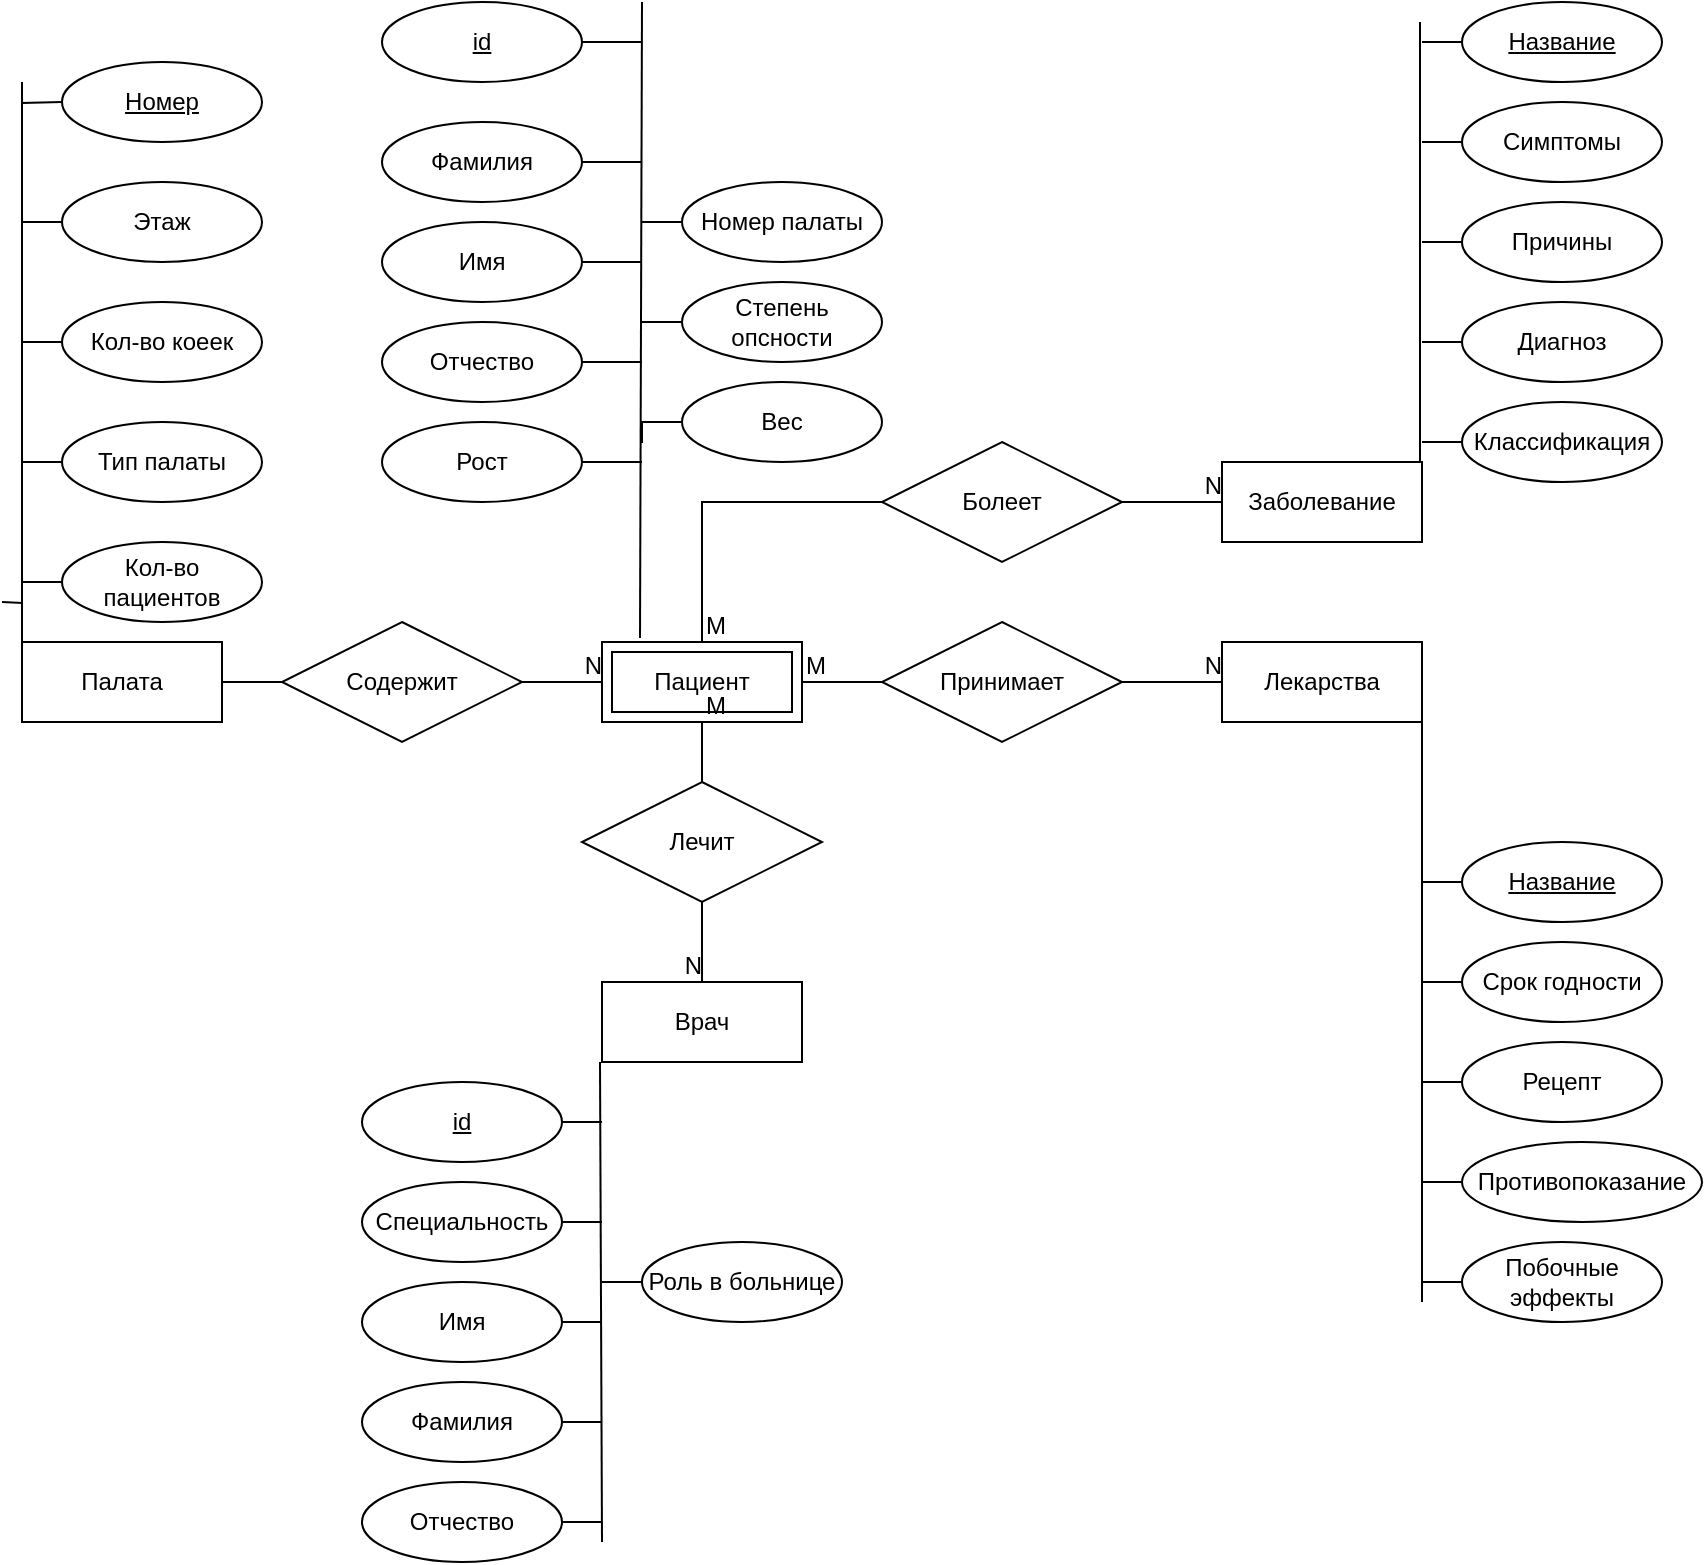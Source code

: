 <mxfile version="12.2.4" pages="1"><diagram id="vlpkgMdEMgH9VOX5dHiI" name="Page-1"><mxGraphModel dx="1104" dy="2665" grid="1" gridSize="10" guides="1" tooltips="1" connect="1" arrows="1" fold="1" page="1" pageScale="1" pageWidth="850" pageHeight="1100" math="0" shadow="0"><root><mxCell id="0"/><mxCell id="1" parent="0"/><mxCell id="gPhhukDK_Y_oDujhNIIJ-1" value="Пациент" style="shape=ext;margin=3;double=1;whiteSpace=wrap;html=1;align=center;" parent="1" vertex="1"><mxGeometry x="330" y="260" width="100" height="40" as="geometry"/></mxCell><mxCell id="gPhhukDK_Y_oDujhNIIJ-2" value="Палата" style="whiteSpace=wrap;html=1;align=center;" parent="1" vertex="1"><mxGeometry x="40" y="260" width="100" height="40" as="geometry"/></mxCell><mxCell id="gPhhukDK_Y_oDujhNIIJ-3" value="Врач" style="whiteSpace=wrap;html=1;align=center;" parent="1" vertex="1"><mxGeometry x="330" y="430" width="100" height="40" as="geometry"/></mxCell><mxCell id="gPhhukDK_Y_oDujhNIIJ-4" value="Заболевание" style="whiteSpace=wrap;html=1;align=center;" parent="1" vertex="1"><mxGeometry x="640" y="170" width="100" height="40" as="geometry"/></mxCell><mxCell id="gPhhukDK_Y_oDujhNIIJ-5" value="Лекарства" style="whiteSpace=wrap;html=1;align=center;" parent="1" vertex="1"><mxGeometry x="640" y="260" width="100" height="40" as="geometry"/></mxCell><mxCell id="gPhhukDK_Y_oDujhNIIJ-9" value="" style="endArrow=none;html=1;rounded=0;entryX=0.5;entryY=0;entryDx=0;entryDy=0;exitX=0.5;exitY=1;exitDx=0;exitDy=0;" parent="1" source="gPhhukDK_Y_oDujhNIIJ-1" target="gPhhukDK_Y_oDujhNIIJ-3" edge="1"><mxGeometry relative="1" as="geometry"><mxPoint x="340" y="290" as="sourcePoint"/><mxPoint x="500" y="290" as="targetPoint"/></mxGeometry></mxCell><mxCell id="gPhhukDK_Y_oDujhNIIJ-10" value="M" style="resizable=0;html=1;align=left;verticalAlign=bottom;" parent="gPhhukDK_Y_oDujhNIIJ-9" connectable="0" vertex="1"><mxGeometry x="-1" relative="1" as="geometry"/></mxCell><mxCell id="gPhhukDK_Y_oDujhNIIJ-11" value="N" style="resizable=0;html=1;align=right;verticalAlign=bottom;" parent="gPhhukDK_Y_oDujhNIIJ-9" connectable="0" vertex="1"><mxGeometry x="1" relative="1" as="geometry"/></mxCell><mxCell id="gPhhukDK_Y_oDujhNIIJ-12" value="Лечит" style="shape=rhombus;perimeter=rhombusPerimeter;whiteSpace=wrap;html=1;align=center;" parent="1" vertex="1"><mxGeometry x="320" y="330" width="120" height="60" as="geometry"/></mxCell><mxCell id="gPhhukDK_Y_oDujhNIIJ-13" value="" style="endArrow=none;html=1;rounded=0;exitX=1;exitY=0.5;exitDx=0;exitDy=0;entryX=0;entryY=0.5;entryDx=0;entryDy=0;startArrow=none;" parent="1" source="gPhhukDK_Y_oDujhNIIJ-15" target="gPhhukDK_Y_oDujhNIIJ-1" edge="1"><mxGeometry relative="1" as="geometry"><mxPoint x="340" y="290" as="sourcePoint"/><mxPoint x="500" y="290" as="targetPoint"/></mxGeometry></mxCell><mxCell id="gPhhukDK_Y_oDujhNIIJ-14" value="N" style="resizable=0;html=1;align=right;verticalAlign=bottom;" parent="gPhhukDK_Y_oDujhNIIJ-13" connectable="0" vertex="1"><mxGeometry x="1" relative="1" as="geometry"/></mxCell><mxCell id="gPhhukDK_Y_oDujhNIIJ-15" value="Содержит" style="shape=rhombus;perimeter=rhombusPerimeter;whiteSpace=wrap;html=1;align=center;" parent="1" vertex="1"><mxGeometry x="170" y="250" width="120" height="60" as="geometry"/></mxCell><mxCell id="gPhhukDK_Y_oDujhNIIJ-16" value="" style="endArrow=none;html=1;rounded=0;exitX=1;exitY=0.5;exitDx=0;exitDy=0;entryX=0;entryY=0.5;entryDx=0;entryDy=0;" parent="1" source="gPhhukDK_Y_oDujhNIIJ-2" target="gPhhukDK_Y_oDujhNIIJ-15" edge="1"><mxGeometry relative="1" as="geometry"><mxPoint x="140" y="280" as="sourcePoint"/><mxPoint x="330" y="280" as="targetPoint"/></mxGeometry></mxCell><mxCell id="gPhhukDK_Y_oDujhNIIJ-18" value="" style="endArrow=none;html=1;rounded=0;entryX=0;entryY=0.5;entryDx=0;entryDy=0;exitX=0.5;exitY=0;exitDx=0;exitDy=0;" parent="1" source="gPhhukDK_Y_oDujhNIIJ-1" target="gPhhukDK_Y_oDujhNIIJ-4" edge="1"><mxGeometry relative="1" as="geometry"><mxPoint x="340" y="290" as="sourcePoint"/><mxPoint x="500" y="290" as="targetPoint"/><Array as="points"><mxPoint x="380" y="190"/></Array></mxGeometry></mxCell><mxCell id="gPhhukDK_Y_oDujhNIIJ-19" value="M" style="resizable=0;html=1;align=left;verticalAlign=bottom;" parent="gPhhukDK_Y_oDujhNIIJ-18" connectable="0" vertex="1"><mxGeometry x="-1" relative="1" as="geometry"/></mxCell><mxCell id="gPhhukDK_Y_oDujhNIIJ-20" value="N" style="resizable=0;html=1;align=right;verticalAlign=bottom;" parent="gPhhukDK_Y_oDujhNIIJ-18" connectable="0" vertex="1"><mxGeometry x="1" relative="1" as="geometry"/></mxCell><mxCell id="gPhhukDK_Y_oDujhNIIJ-21" value="" style="endArrow=none;html=1;rounded=0;entryX=0;entryY=0.5;entryDx=0;entryDy=0;exitX=1;exitY=0.5;exitDx=0;exitDy=0;startArrow=none;" parent="1" source="gPhhukDK_Y_oDujhNIIJ-25" target="gPhhukDK_Y_oDujhNIIJ-5" edge="1"><mxGeometry relative="1" as="geometry"><mxPoint x="340" y="290" as="sourcePoint"/><mxPoint x="500" y="290" as="targetPoint"/></mxGeometry></mxCell><mxCell id="gPhhukDK_Y_oDujhNIIJ-23" value="N" style="resizable=0;html=1;align=right;verticalAlign=bottom;" parent="gPhhukDK_Y_oDujhNIIJ-21" connectable="0" vertex="1"><mxGeometry x="1" relative="1" as="geometry"/></mxCell><mxCell id="gPhhukDK_Y_oDujhNIIJ-24" value="Болеет" style="shape=rhombus;perimeter=rhombusPerimeter;whiteSpace=wrap;html=1;align=center;" parent="1" vertex="1"><mxGeometry x="470" y="160" width="120" height="60" as="geometry"/></mxCell><mxCell id="gPhhukDK_Y_oDujhNIIJ-25" value="Принимает" style="shape=rhombus;perimeter=rhombusPerimeter;whiteSpace=wrap;html=1;align=center;" parent="1" vertex="1"><mxGeometry x="470" y="250" width="120" height="60" as="geometry"/></mxCell><mxCell id="gPhhukDK_Y_oDujhNIIJ-26" value="" style="endArrow=none;html=1;rounded=0;entryX=0;entryY=0.5;entryDx=0;entryDy=0;exitX=1;exitY=0.5;exitDx=0;exitDy=0;" parent="1" source="gPhhukDK_Y_oDujhNIIJ-1" target="gPhhukDK_Y_oDujhNIIJ-25" edge="1"><mxGeometry relative="1" as="geometry"><mxPoint x="430" y="280" as="sourcePoint"/><mxPoint x="640" y="280" as="targetPoint"/></mxGeometry></mxCell><mxCell id="gPhhukDK_Y_oDujhNIIJ-27" value="M" style="resizable=0;html=1;align=left;verticalAlign=bottom;" parent="gPhhukDK_Y_oDujhNIIJ-26" connectable="0" vertex="1"><mxGeometry x="-1" relative="1" as="geometry"/></mxCell><mxCell id="gPhhukDK_Y_oDujhNIIJ-29" value="" style="endArrow=none;html=1;rounded=0;entryX=0.19;entryY=-0.05;entryDx=0;entryDy=0;entryPerimeter=0;" parent="1" target="gPhhukDK_Y_oDujhNIIJ-1" edge="1"><mxGeometry relative="1" as="geometry"><mxPoint x="350" y="-60" as="sourcePoint"/><mxPoint x="320" y="200" as="targetPoint"/></mxGeometry></mxCell><mxCell id="gPhhukDK_Y_oDujhNIIJ-30" value="" style="endArrow=none;html=1;rounded=0;entryX=0.25;entryY=0;entryDx=0;entryDy=0;" parent="1" edge="1"><mxGeometry relative="1" as="geometry"><mxPoint x="40" y="-20" as="sourcePoint"/><mxPoint x="40" y="260" as="targetPoint"/></mxGeometry></mxCell><mxCell id="gPhhukDK_Y_oDujhNIIJ-31" value="" style="endArrow=none;html=1;rounded=0;" parent="1" edge="1"><mxGeometry relative="1" as="geometry"><mxPoint x="329" y="470" as="sourcePoint"/><mxPoint x="330" y="710" as="targetPoint"/></mxGeometry></mxCell><mxCell id="gPhhukDK_Y_oDujhNIIJ-32" value="" style="endArrow=none;html=1;rounded=0;entryX=0.25;entryY=0;entryDx=0;entryDy=0;" parent="1" edge="1"><mxGeometry relative="1" as="geometry"><mxPoint x="739" y="-50" as="sourcePoint"/><mxPoint x="739" y="170" as="targetPoint"/></mxGeometry></mxCell><mxCell id="gPhhukDK_Y_oDujhNIIJ-33" value="" style="endArrow=none;html=1;rounded=0;" parent="1" edge="1"><mxGeometry relative="1" as="geometry"><mxPoint x="740" y="300" as="sourcePoint"/><mxPoint x="740" y="590" as="targetPoint"/></mxGeometry></mxCell><mxCell id="gPhhukDK_Y_oDujhNIIJ-43" style="edgeStyle=orthogonalEdgeStyle;rounded=0;orthogonalLoop=1;jettySize=auto;html=1;exitX=0;exitY=0.5;exitDx=0;exitDy=0;endArrow=none;endFill=0;" parent="1" edge="1"><mxGeometry relative="1" as="geometry"><mxPoint x="40" y="50" as="targetPoint"/><mxPoint x="60" y="-10" as="sourcePoint"/></mxGeometry></mxCell><mxCell id="gPhhukDK_Y_oDujhNIIJ-44" style="edgeStyle=orthogonalEdgeStyle;rounded=0;orthogonalLoop=1;jettySize=auto;html=1;exitX=0;exitY=0.5;exitDx=0;exitDy=0;endArrow=none;endFill=0;" parent="1" source="gPhhukDK_Y_oDujhNIIJ-38" edge="1"><mxGeometry relative="1" as="geometry"><mxPoint x="40" y="110" as="targetPoint"/></mxGeometry></mxCell><mxCell id="gPhhukDK_Y_oDujhNIIJ-38" value="Этаж" style="ellipse;whiteSpace=wrap;html=1;align=center;" parent="1" vertex="1"><mxGeometry x="60" y="30" width="100" height="40" as="geometry"/></mxCell><mxCell id="gPhhukDK_Y_oDujhNIIJ-45" style="edgeStyle=orthogonalEdgeStyle;rounded=0;orthogonalLoop=1;jettySize=auto;html=1;endArrow=none;endFill=0;" parent="1" source="gPhhukDK_Y_oDujhNIIJ-39" edge="1"><mxGeometry relative="1" as="geometry"><mxPoint x="40" y="170" as="targetPoint"/></mxGeometry></mxCell><mxCell id="gPhhukDK_Y_oDujhNIIJ-39" value="Кол-во коеек" style="ellipse;whiteSpace=wrap;html=1;align=center;" parent="1" vertex="1"><mxGeometry x="60" y="90" width="100" height="40" as="geometry"/></mxCell><mxCell id="gPhhukDK_Y_oDujhNIIJ-46" style="edgeStyle=orthogonalEdgeStyle;rounded=0;orthogonalLoop=1;jettySize=auto;html=1;endArrow=none;endFill=0;" parent="1" source="gPhhukDK_Y_oDujhNIIJ-40" edge="1"><mxGeometry relative="1" as="geometry"><mxPoint x="30" y="240" as="targetPoint"/></mxGeometry></mxCell><mxCell id="gPhhukDK_Y_oDujhNIIJ-40" value="Кол-во пациентов" style="ellipse;whiteSpace=wrap;html=1;align=center;" parent="1" vertex="1"><mxGeometry x="60" y="210" width="100" height="40" as="geometry"/></mxCell><mxCell id="gPhhukDK_Y_oDujhNIIJ-55" style="edgeStyle=orthogonalEdgeStyle;rounded=0;orthogonalLoop=1;jettySize=auto;html=1;endArrow=none;endFill=0;" parent="1" source="gPhhukDK_Y_oDujhNIIJ-47" edge="1"><mxGeometry relative="1" as="geometry"><mxPoint x="350" y="-40" as="targetPoint"/></mxGeometry></mxCell><mxCell id="gPhhukDK_Y_oDujhNIIJ-47" value="id" style="ellipse;whiteSpace=wrap;html=1;align=center;fontStyle=4;" parent="1" vertex="1"><mxGeometry x="220" y="-60" width="100" height="40" as="geometry"/></mxCell><mxCell id="gPhhukDK_Y_oDujhNIIJ-56" style="edgeStyle=orthogonalEdgeStyle;rounded=0;orthogonalLoop=1;jettySize=auto;html=1;endArrow=none;endFill=0;" parent="1" source="gPhhukDK_Y_oDujhNIIJ-48" edge="1"><mxGeometry relative="1" as="geometry"><mxPoint x="350" y="20" as="targetPoint"/></mxGeometry></mxCell><mxCell id="gPhhukDK_Y_oDujhNIIJ-48" value="Фамилия" style="ellipse;whiteSpace=wrap;html=1;align=center;" parent="1" vertex="1"><mxGeometry x="220" width="100" height="40" as="geometry"/></mxCell><mxCell id="gPhhukDK_Y_oDujhNIIJ-57" style="edgeStyle=orthogonalEdgeStyle;rounded=0;orthogonalLoop=1;jettySize=auto;html=1;endArrow=none;endFill=0;" parent="1" source="gPhhukDK_Y_oDujhNIIJ-49" edge="1"><mxGeometry relative="1" as="geometry"><mxPoint x="350" y="70" as="targetPoint"/></mxGeometry></mxCell><mxCell id="gPhhukDK_Y_oDujhNIIJ-49" value="Имя" style="ellipse;whiteSpace=wrap;html=1;align=center;" parent="1" vertex="1"><mxGeometry x="220" y="50" width="100" height="40" as="geometry"/></mxCell><mxCell id="gPhhukDK_Y_oDujhNIIJ-58" style="edgeStyle=orthogonalEdgeStyle;rounded=0;orthogonalLoop=1;jettySize=auto;html=1;endArrow=none;endFill=0;" parent="1" source="gPhhukDK_Y_oDujhNIIJ-50" edge="1"><mxGeometry relative="1" as="geometry"><mxPoint x="350" y="120" as="targetPoint"/></mxGeometry></mxCell><mxCell id="gPhhukDK_Y_oDujhNIIJ-50" value="Отчество" style="ellipse;whiteSpace=wrap;html=1;align=center;" parent="1" vertex="1"><mxGeometry x="220" y="100" width="100" height="40" as="geometry"/></mxCell><mxCell id="gPhhukDK_Y_oDujhNIIJ-70" style="edgeStyle=orthogonalEdgeStyle;rounded=0;orthogonalLoop=1;jettySize=auto;html=1;endArrow=none;endFill=0;" parent="1" edge="1"><mxGeometry relative="1" as="geometry"><mxPoint x="740" y="-40" as="targetPoint"/><mxPoint x="760" y="-40" as="sourcePoint"/></mxGeometry></mxCell><mxCell id="gPhhukDK_Y_oDujhNIIJ-71" style="edgeStyle=orthogonalEdgeStyle;rounded=0;orthogonalLoop=1;jettySize=auto;html=1;endArrow=none;endFill=0;" parent="1" source="gPhhukDK_Y_oDujhNIIJ-63" edge="1"><mxGeometry relative="1" as="geometry"><mxPoint x="740" y="10" as="targetPoint"/></mxGeometry></mxCell><mxCell id="gPhhukDK_Y_oDujhNIIJ-63" value="Симптомы" style="ellipse;whiteSpace=wrap;html=1;align=center;" parent="1" vertex="1"><mxGeometry x="760" y="-10" width="100" height="40" as="geometry"/></mxCell><mxCell id="gPhhukDK_Y_oDujhNIIJ-72" style="edgeStyle=orthogonalEdgeStyle;rounded=0;orthogonalLoop=1;jettySize=auto;html=1;endArrow=none;endFill=0;" parent="1" source="gPhhukDK_Y_oDujhNIIJ-64" edge="1"><mxGeometry relative="1" as="geometry"><mxPoint x="740" y="60" as="targetPoint"/></mxGeometry></mxCell><mxCell id="gPhhukDK_Y_oDujhNIIJ-64" value="Причины" style="ellipse;whiteSpace=wrap;html=1;align=center;" parent="1" vertex="1"><mxGeometry x="760" y="40" width="100" height="40" as="geometry"/></mxCell><mxCell id="gPhhukDK_Y_oDujhNIIJ-73" style="edgeStyle=orthogonalEdgeStyle;rounded=0;orthogonalLoop=1;jettySize=auto;html=1;endArrow=none;endFill=0;" parent="1" source="gPhhukDK_Y_oDujhNIIJ-65" edge="1"><mxGeometry relative="1" as="geometry"><mxPoint x="740" y="110" as="targetPoint"/></mxGeometry></mxCell><mxCell id="gPhhukDK_Y_oDujhNIIJ-65" value="Диагноз" style="ellipse;whiteSpace=wrap;html=1;align=center;" parent="1" vertex="1"><mxGeometry x="760" y="90" width="100" height="40" as="geometry"/></mxCell><mxCell id="gPhhukDK_Y_oDujhNIIJ-74" style="edgeStyle=orthogonalEdgeStyle;rounded=0;orthogonalLoop=1;jettySize=auto;html=1;endArrow=none;endFill=0;" parent="1" source="gPhhukDK_Y_oDujhNIIJ-68" edge="1"><mxGeometry relative="1" as="geometry"><mxPoint x="740" y="160" as="targetPoint"/></mxGeometry></mxCell><mxCell id="gPhhukDK_Y_oDujhNIIJ-68" value="Классификация" style="ellipse;whiteSpace=wrap;html=1;align=center;" parent="1" vertex="1"><mxGeometry x="760" y="140" width="100" height="40" as="geometry"/></mxCell><mxCell id="gPhhukDK_Y_oDujhNIIJ-82" style="edgeStyle=orthogonalEdgeStyle;rounded=0;orthogonalLoop=1;jettySize=auto;html=1;endArrow=none;endFill=0;" parent="1" edge="1"><mxGeometry relative="1" as="geometry"><mxPoint x="740" y="380" as="targetPoint"/><mxPoint x="760" y="380" as="sourcePoint"/></mxGeometry></mxCell><mxCell id="gPhhukDK_Y_oDujhNIIJ-83" style="edgeStyle=orthogonalEdgeStyle;rounded=0;orthogonalLoop=1;jettySize=auto;html=1;endArrow=none;endFill=0;" parent="1" source="gPhhukDK_Y_oDujhNIIJ-78" edge="1"><mxGeometry relative="1" as="geometry"><mxPoint x="740" y="430" as="targetPoint"/></mxGeometry></mxCell><mxCell id="gPhhukDK_Y_oDujhNIIJ-78" value="Срок годности" style="ellipse;whiteSpace=wrap;html=1;align=center;" parent="1" vertex="1"><mxGeometry x="760" y="410" width="100" height="40" as="geometry"/></mxCell><mxCell id="gPhhukDK_Y_oDujhNIIJ-84" style="edgeStyle=orthogonalEdgeStyle;rounded=0;orthogonalLoop=1;jettySize=auto;html=1;endArrow=none;endFill=0;" parent="1" source="gPhhukDK_Y_oDujhNIIJ-79" edge="1"><mxGeometry relative="1" as="geometry"><mxPoint x="740" y="480" as="targetPoint"/></mxGeometry></mxCell><mxCell id="gPhhukDK_Y_oDujhNIIJ-79" value="Рецепт" style="ellipse;whiteSpace=wrap;html=1;align=center;" parent="1" vertex="1"><mxGeometry x="760" y="460" width="100" height="40" as="geometry"/></mxCell><mxCell id="gPhhukDK_Y_oDujhNIIJ-85" style="edgeStyle=orthogonalEdgeStyle;rounded=0;orthogonalLoop=1;jettySize=auto;html=1;endArrow=none;endFill=0;" parent="1" source="gPhhukDK_Y_oDujhNIIJ-80" edge="1"><mxGeometry relative="1" as="geometry"><mxPoint x="740" y="530" as="targetPoint"/></mxGeometry></mxCell><mxCell id="gPhhukDK_Y_oDujhNIIJ-80" value="Противопоказание" style="ellipse;whiteSpace=wrap;html=1;align=center;" parent="1" vertex="1"><mxGeometry x="760" y="510" width="120" height="40" as="geometry"/></mxCell><mxCell id="gPhhukDK_Y_oDujhNIIJ-86" style="edgeStyle=orthogonalEdgeStyle;rounded=0;orthogonalLoop=1;jettySize=auto;html=1;endArrow=none;endFill=0;" parent="1" source="gPhhukDK_Y_oDujhNIIJ-81" edge="1"><mxGeometry relative="1" as="geometry"><mxPoint x="740" y="580" as="targetPoint"/></mxGeometry></mxCell><mxCell id="gPhhukDK_Y_oDujhNIIJ-81" value="Побочные эффекты" style="ellipse;whiteSpace=wrap;html=1;align=center;" parent="1" vertex="1"><mxGeometry x="760" y="560" width="100" height="40" as="geometry"/></mxCell><mxCell id="gPhhukDK_Y_oDujhNIIJ-92" style="edgeStyle=orthogonalEdgeStyle;rounded=0;orthogonalLoop=1;jettySize=auto;html=1;endArrow=none;endFill=0;" parent="1" source="gPhhukDK_Y_oDujhNIIJ-87" edge="1"><mxGeometry relative="1" as="geometry"><mxPoint x="330" y="500" as="targetPoint"/></mxGeometry></mxCell><mxCell id="gPhhukDK_Y_oDujhNIIJ-87" value="id" style="ellipse;whiteSpace=wrap;html=1;align=center;fontStyle=4;" parent="1" vertex="1"><mxGeometry x="210" y="480" width="100" height="40" as="geometry"/></mxCell><mxCell id="gPhhukDK_Y_oDujhNIIJ-93" style="edgeStyle=orthogonalEdgeStyle;rounded=0;orthogonalLoop=1;jettySize=auto;html=1;endArrow=none;endFill=0;" parent="1" source="gPhhukDK_Y_oDujhNIIJ-88" edge="1"><mxGeometry relative="1" as="geometry"><mxPoint x="330" y="550" as="targetPoint"/></mxGeometry></mxCell><mxCell id="gPhhukDK_Y_oDujhNIIJ-88" value="Специальность" style="ellipse;whiteSpace=wrap;html=1;align=center;" parent="1" vertex="1"><mxGeometry x="210" y="530" width="100" height="40" as="geometry"/></mxCell><mxCell id="gPhhukDK_Y_oDujhNIIJ-94" style="edgeStyle=orthogonalEdgeStyle;rounded=0;orthogonalLoop=1;jettySize=auto;html=1;endArrow=none;endFill=0;" parent="1" source="gPhhukDK_Y_oDujhNIIJ-89" edge="1"><mxGeometry relative="1" as="geometry"><mxPoint x="330" y="600" as="targetPoint"/></mxGeometry></mxCell><mxCell id="gPhhukDK_Y_oDujhNIIJ-89" value="Имя" style="ellipse;whiteSpace=wrap;html=1;align=center;" parent="1" vertex="1"><mxGeometry x="210" y="580" width="100" height="40" as="geometry"/></mxCell><mxCell id="gPhhukDK_Y_oDujhNIIJ-95" style="edgeStyle=orthogonalEdgeStyle;rounded=0;orthogonalLoop=1;jettySize=auto;html=1;endArrow=none;endFill=0;" parent="1" source="gPhhukDK_Y_oDujhNIIJ-90" edge="1"><mxGeometry relative="1" as="geometry"><mxPoint x="330" y="650" as="targetPoint"/></mxGeometry></mxCell><mxCell id="gPhhukDK_Y_oDujhNIIJ-90" value="Фамилия" style="ellipse;whiteSpace=wrap;html=1;align=center;" parent="1" vertex="1"><mxGeometry x="210" y="630" width="100" height="40" as="geometry"/></mxCell><mxCell id="gPhhukDK_Y_oDujhNIIJ-96" style="edgeStyle=orthogonalEdgeStyle;rounded=0;orthogonalLoop=1;jettySize=auto;html=1;endArrow=none;endFill=0;" parent="1" source="gPhhukDK_Y_oDujhNIIJ-91" edge="1"><mxGeometry relative="1" as="geometry"><mxPoint x="330" y="700" as="targetPoint"/></mxGeometry></mxCell><mxCell id="gPhhukDK_Y_oDujhNIIJ-91" value="Отчество" style="ellipse;whiteSpace=wrap;html=1;align=center;" parent="1" vertex="1"><mxGeometry x="210" y="680" width="100" height="40" as="geometry"/></mxCell><mxCell id="gPhhukDK_Y_oDujhNIIJ-98" style="edgeStyle=orthogonalEdgeStyle;rounded=0;orthogonalLoop=1;jettySize=auto;html=1;endArrow=none;endFill=0;" parent="1" source="gPhhukDK_Y_oDujhNIIJ-97" edge="1"><mxGeometry relative="1" as="geometry"><mxPoint x="350" y="50" as="targetPoint"/></mxGeometry></mxCell><mxCell id="gPhhukDK_Y_oDujhNIIJ-97" value="Номер палаты" style="ellipse;whiteSpace=wrap;html=1;align=center;" parent="1" vertex="1"><mxGeometry x="370" y="30" width="100" height="40" as="geometry"/></mxCell><mxCell id="gPhhukDK_Y_oDujhNIIJ-105" style="edgeStyle=orthogonalEdgeStyle;rounded=0;orthogonalLoop=1;jettySize=auto;html=1;endArrow=none;endFill=0;" parent="1" source="gPhhukDK_Y_oDujhNIIJ-104" edge="1"><mxGeometry relative="1" as="geometry"><mxPoint x="350" y="100" as="targetPoint"/></mxGeometry></mxCell><mxCell id="gPhhukDK_Y_oDujhNIIJ-104" value="Степень опсности" style="ellipse;whiteSpace=wrap;html=1;align=center;" parent="1" vertex="1"><mxGeometry x="370" y="80" width="100" height="40" as="geometry"/></mxCell><mxCell id="gPhhukDK_Y_oDujhNIIJ-109" style="edgeStyle=orthogonalEdgeStyle;rounded=0;orthogonalLoop=1;jettySize=auto;html=1;endArrow=none;endFill=0;" parent="1" source="gPhhukDK_Y_oDujhNIIJ-108" edge="1"><mxGeometry relative="1" as="geometry"><mxPoint x="40" y="170" as="targetPoint"/></mxGeometry></mxCell><mxCell id="gPhhukDK_Y_oDujhNIIJ-108" value="Тип палаты" style="ellipse;whiteSpace=wrap;html=1;align=center;" parent="1" vertex="1"><mxGeometry x="60" y="150" width="100" height="40" as="geometry"/></mxCell><mxCell id="gPhhukDK_Y_oDujhNIIJ-110" value="Номер" style="ellipse;whiteSpace=wrap;html=1;align=center;fontStyle=4;" parent="1" vertex="1"><mxGeometry x="60" y="-30" width="100" height="40" as="geometry"/></mxCell><mxCell id="gPhhukDK_Y_oDujhNIIJ-111" value="Название" style="ellipse;whiteSpace=wrap;html=1;align=center;fontStyle=4;" parent="1" vertex="1"><mxGeometry x="760" y="360" width="100" height="40" as="geometry"/></mxCell><mxCell id="gPhhukDK_Y_oDujhNIIJ-112" value="Название" style="ellipse;whiteSpace=wrap;html=1;align=center;fontStyle=4;" parent="1" vertex="1"><mxGeometry x="760" y="-60" width="100" height="40" as="geometry"/></mxCell><mxCell id="3" style="edgeStyle=orthogonalEdgeStyle;rounded=0;orthogonalLoop=1;jettySize=auto;html=1;endArrow=none;endFill=0;" parent="1" source="2" edge="1"><mxGeometry relative="1" as="geometry"><mxPoint x="350" y="170" as="targetPoint"/></mxGeometry></mxCell><mxCell id="2" value="Рост" style="ellipse;whiteSpace=wrap;html=1;align=center;" parent="1" vertex="1"><mxGeometry x="220" y="150" width="100" height="40" as="geometry"/></mxCell><mxCell id="6" style="edgeStyle=orthogonalEdgeStyle;rounded=0;orthogonalLoop=1;jettySize=auto;html=1;endArrow=none;endFill=0;" parent="1" source="5" edge="1"><mxGeometry relative="1" as="geometry"><mxPoint x="350" y="160" as="targetPoint"/></mxGeometry></mxCell><mxCell id="5" value="Вес" style="ellipse;whiteSpace=wrap;html=1;align=center;" parent="1" vertex="1"><mxGeometry x="370" y="130" width="100" height="40" as="geometry"/></mxCell><mxCell id="8" style="edgeStyle=orthogonalEdgeStyle;rounded=0;orthogonalLoop=1;jettySize=auto;html=1;endArrow=none;endFill=0;" edge="1" parent="1" source="7"><mxGeometry relative="1" as="geometry"><mxPoint x="330" y="580" as="targetPoint"/></mxGeometry></mxCell><mxCell id="7" value="Роль в больнице" style="ellipse;whiteSpace=wrap;html=1;align=center;" vertex="1" parent="1"><mxGeometry x="350" y="560" width="100" height="40" as="geometry"/></mxCell></root></mxGraphModel></diagram></mxfile>